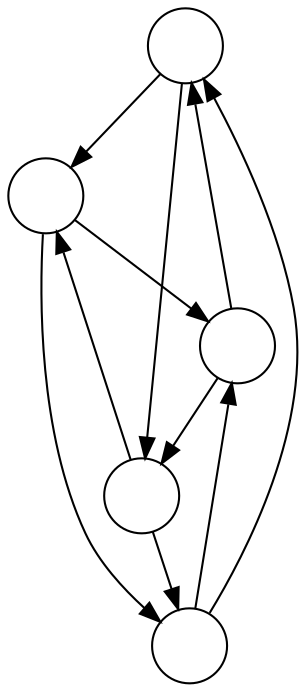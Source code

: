 strict digraph {
  {
    node [ shape=circle ]
    scissors [ label=""  ]
    paper    [ label=""  ]
    lizard   [ label=""  ]
    rock     [ label=""  ]
    spock    [ label=""  ]
  }
  scissors -> paper
  scissors -> lizard
  paper -> rock
  paper -> spock
  lizard -> spock
  lizard -> paper
  rock -> lizard
  rock -> scissors
  spock -> scissors
  spock -> rock
}
